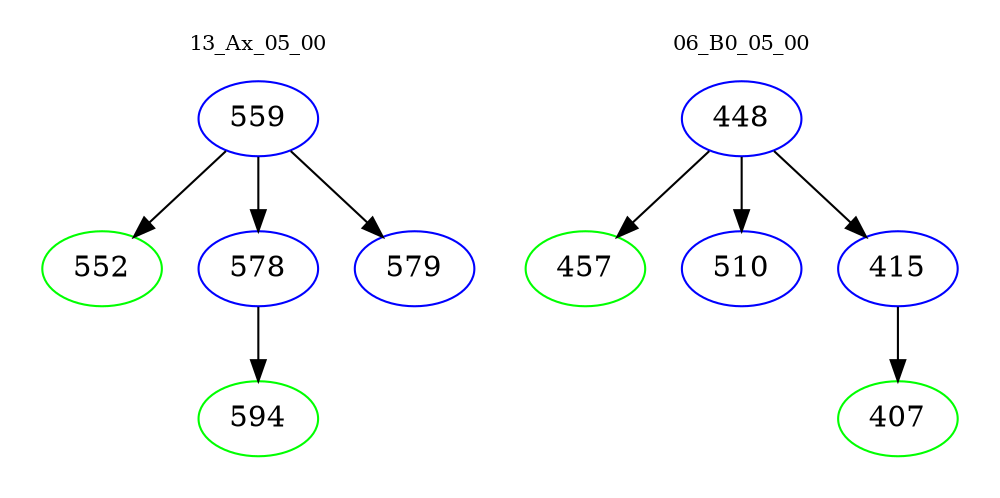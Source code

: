 digraph{
subgraph cluster_0 {
color = white
label = "13_Ax_05_00";
fontsize=10;
T0_559 [label="559", color="blue"]
T0_559 -> T0_552 [color="black"]
T0_552 [label="552", color="green"]
T0_559 -> T0_578 [color="black"]
T0_578 [label="578", color="blue"]
T0_578 -> T0_594 [color="black"]
T0_594 [label="594", color="green"]
T0_559 -> T0_579 [color="black"]
T0_579 [label="579", color="blue"]
}
subgraph cluster_1 {
color = white
label = "06_B0_05_00";
fontsize=10;
T1_448 [label="448", color="blue"]
T1_448 -> T1_457 [color="black"]
T1_457 [label="457", color="green"]
T1_448 -> T1_510 [color="black"]
T1_510 [label="510", color="blue"]
T1_448 -> T1_415 [color="black"]
T1_415 [label="415", color="blue"]
T1_415 -> T1_407 [color="black"]
T1_407 [label="407", color="green"]
}
}
